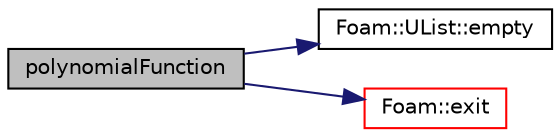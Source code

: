 digraph "polynomialFunction"
{
  bgcolor="transparent";
  edge [fontname="Helvetica",fontsize="10",labelfontname="Helvetica",labelfontsize="10"];
  node [fontname="Helvetica",fontsize="10",shape=record];
  rankdir="LR";
  Node106 [label="polynomialFunction",height=0.2,width=0.4,color="black", fillcolor="grey75", style="filled", fontcolor="black"];
  Node106 -> Node107 [color="midnightblue",fontsize="10",style="solid",fontname="Helvetica"];
  Node107 [label="Foam::UList::empty",height=0.2,width=0.4,color="black",URL="$a26837.html#a644718bb2fb240de962dc3c9a1fdf0dc",tooltip="Return true if the UList is empty (ie, size() is zero) "];
  Node106 -> Node108 [color="midnightblue",fontsize="10",style="solid",fontname="Helvetica"];
  Node108 [label="Foam::exit",height=0.2,width=0.4,color="red",URL="$a21851.html#a06ca7250d8e89caf05243ec094843642"];
}
